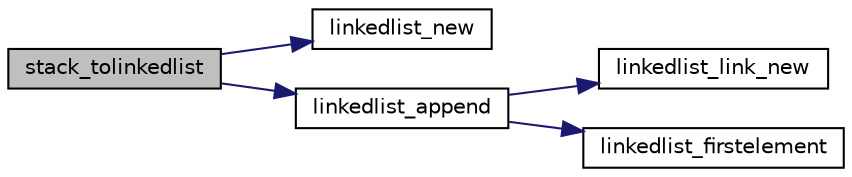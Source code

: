 digraph "stack_tolinkedlist"
{
 // INTERACTIVE_SVG=YES
 // LATEX_PDF_SIZE
  edge [fontname="Helvetica",fontsize="10",labelfontname="Helvetica",labelfontsize="10"];
  node [fontname="Helvetica",fontsize="10",shape=record];
  rankdir="LR";
  Node63 [label="stack_tolinkedlist",height=0.2,width=0.4,color="black", fillcolor="grey75", style="filled", fontcolor="black",tooltip=" "];
  Node63 -> Node64 [color="midnightblue",fontsize="10",style="solid",fontname="Helvetica"];
  Node64 [label="linkedlist_new",height=0.2,width=0.4,color="black", fillcolor="white", style="filled",URL="$linkedlist_8h.html#ad80787e592478d8c4710112beb673762",tooltip=" "];
  Node63 -> Node65 [color="midnightblue",fontsize="10",style="solid",fontname="Helvetica"];
  Node65 [label="linkedlist_append",height=0.2,width=0.4,color="black", fillcolor="white", style="filled",URL="$linkedlist_8h.html#a0d9503a42d93b5117f220cb0767a9d0a",tooltip=" "];
  Node65 -> Node66 [color="midnightblue",fontsize="10",style="solid",fontname="Helvetica"];
  Node66 [label="linkedlist_link_new",height=0.2,width=0.4,color="black", fillcolor="white", style="filled",URL="$linkedlist_8h.html#a6f90a908e4daf7aea35789b344a77d4d",tooltip=" "];
  Node65 -> Node67 [color="midnightblue",fontsize="10",style="solid",fontname="Helvetica"];
  Node67 [label="linkedlist_firstelement",height=0.2,width=0.4,color="black", fillcolor="white", style="filled",URL="$linkedlist_8h.html#a3d147e9ed43622dba232e07aa77dab48",tooltip=" "];
}
